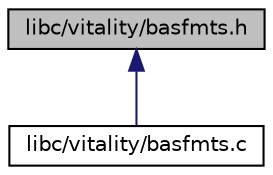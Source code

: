 digraph "libc/vitality/basfmts.h"
{
  edge [fontname="Helvetica",fontsize="10",labelfontname="Helvetica",labelfontsize="10"];
  node [fontname="Helvetica",fontsize="10",shape=record];
  Node2 [label="libc/vitality/basfmts.h",height=0.2,width=0.4,color="black", fillcolor="grey75", style="filled", fontcolor="black"];
  Node2 -> Node3 [dir="back",color="midnightblue",fontsize="10",style="solid"];
  Node3 [label="libc/vitality/basfmts.c",height=0.2,width=0.4,color="black", fillcolor="white", style="filled",URL="$a00071.html"];
}
